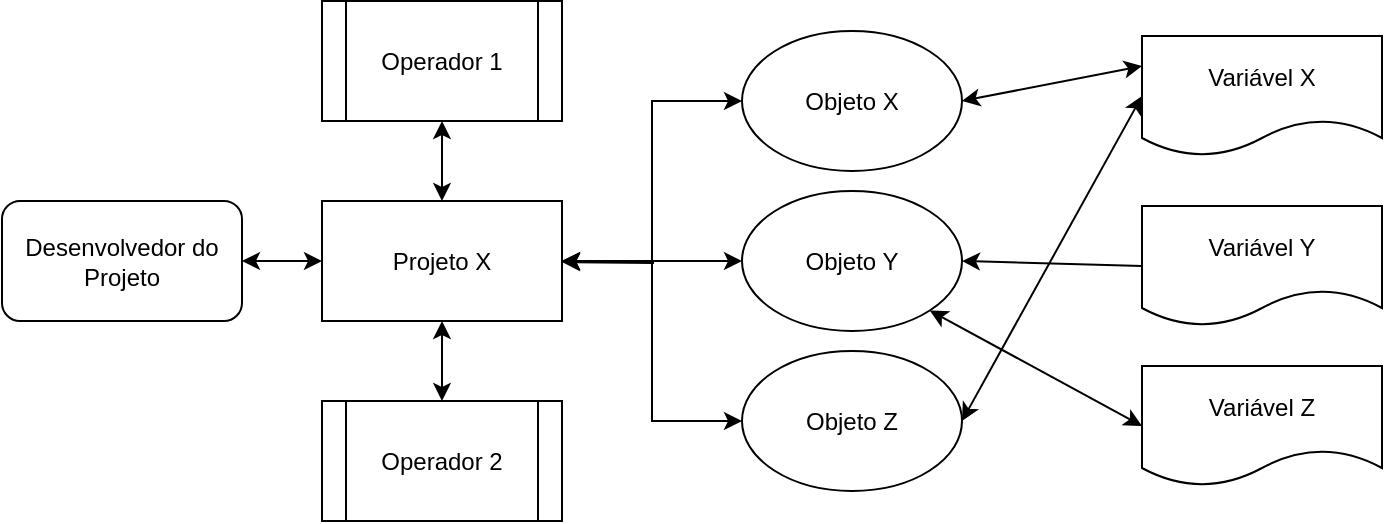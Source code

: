 <mxfile version="10.6.8" type="device"><diagram id="T5E2QIdAxfEeDxsUMjKd" name="Page-1"><mxGraphModel dx="1394" dy="764" grid="1" gridSize="10" guides="1" tooltips="1" connect="1" arrows="1" fold="1" page="1" pageScale="1" pageWidth="827" pageHeight="1169" math="0" shadow="0"><root><mxCell id="0"/><mxCell id="1" parent="0"/><mxCell id="DiL4Hpx-CiZGL-045qyQ-33" style="edgeStyle=orthogonalEdgeStyle;rounded=0;orthogonalLoop=1;jettySize=auto;html=1;exitX=1;exitY=0.5;exitDx=0;exitDy=0;entryX=0;entryY=0.5;entryDx=0;entryDy=0;startArrow=classic;startFill=1;" edge="1" parent="1" source="DiL4Hpx-CiZGL-045qyQ-1" target="DiL4Hpx-CiZGL-045qyQ-2"><mxGeometry relative="1" as="geometry"/></mxCell><mxCell id="DiL4Hpx-CiZGL-045qyQ-1" value="Projeto X" style="rounded=0;whiteSpace=wrap;html=1;" vertex="1" parent="1"><mxGeometry x="200" y="147.5" width="120" height="60" as="geometry"/></mxCell><mxCell id="DiL4Hpx-CiZGL-045qyQ-2" value="Objeto X" style="ellipse;whiteSpace=wrap;html=1;" vertex="1" parent="1"><mxGeometry x="410" y="62.5" width="110" height="70" as="geometry"/></mxCell><mxCell id="DiL4Hpx-CiZGL-045qyQ-36" style="edgeStyle=orthogonalEdgeStyle;rounded=0;orthogonalLoop=1;jettySize=auto;html=1;exitX=0;exitY=0.5;exitDx=0;exitDy=0;startArrow=classic;startFill=1;" edge="1" parent="1" source="DiL4Hpx-CiZGL-045qyQ-3"><mxGeometry relative="1" as="geometry"><mxPoint x="320" y="178" as="targetPoint"/></mxGeometry></mxCell><mxCell id="DiL4Hpx-CiZGL-045qyQ-3" value="Objeto Y" style="ellipse;whiteSpace=wrap;html=1;" vertex="1" parent="1"><mxGeometry x="410" y="142.5" width="110" height="70" as="geometry"/></mxCell><mxCell id="DiL4Hpx-CiZGL-045qyQ-34" style="edgeStyle=orthogonalEdgeStyle;rounded=0;orthogonalLoop=1;jettySize=auto;html=1;exitX=0;exitY=0.5;exitDx=0;exitDy=0;entryX=1;entryY=0.5;entryDx=0;entryDy=0;startArrow=classic;startFill=1;" edge="1" parent="1" source="DiL4Hpx-CiZGL-045qyQ-4" target="DiL4Hpx-CiZGL-045qyQ-1"><mxGeometry relative="1" as="geometry"/></mxCell><mxCell id="DiL4Hpx-CiZGL-045qyQ-4" value="Objeto Z" style="ellipse;whiteSpace=wrap;html=1;" vertex="1" parent="1"><mxGeometry x="410" y="222.5" width="110" height="70" as="geometry"/></mxCell><mxCell id="DiL4Hpx-CiZGL-045qyQ-6" value="Variável X" style="shape=document;whiteSpace=wrap;html=1;boundedLbl=1;" vertex="1" parent="1"><mxGeometry x="610" y="65" width="120" height="60" as="geometry"/></mxCell><mxCell id="DiL4Hpx-CiZGL-045qyQ-9" value="Variável Y" style="shape=document;whiteSpace=wrap;html=1;boundedLbl=1;" vertex="1" parent="1"><mxGeometry x="610" y="150" width="120" height="60" as="geometry"/></mxCell><mxCell id="DiL4Hpx-CiZGL-045qyQ-10" value="Variável Z" style="shape=document;whiteSpace=wrap;html=1;boundedLbl=1;" vertex="1" parent="1"><mxGeometry x="610" y="230" width="120" height="60" as="geometry"/></mxCell><mxCell id="DiL4Hpx-CiZGL-045qyQ-14" value="" style="endArrow=classic;html=1;exitX=0;exitY=0.25;exitDx=0;exitDy=0;entryX=1;entryY=0.5;entryDx=0;entryDy=0;startArrow=classic;startFill=1;" edge="1" parent="1" source="DiL4Hpx-CiZGL-045qyQ-6" target="DiL4Hpx-CiZGL-045qyQ-2"><mxGeometry width="50" height="50" relative="1" as="geometry"><mxPoint x="200" y="362.5" as="sourcePoint"/><mxPoint x="250" y="312.5" as="targetPoint"/></mxGeometry></mxCell><mxCell id="DiL4Hpx-CiZGL-045qyQ-16" value="" style="endArrow=classic;html=1;exitX=0;exitY=0.5;exitDx=0;exitDy=0;entryX=1;entryY=0.5;entryDx=0;entryDy=0;startArrow=classic;startFill=1;" edge="1" parent="1" source="DiL4Hpx-CiZGL-045qyQ-6" target="DiL4Hpx-CiZGL-045qyQ-4"><mxGeometry width="50" height="50" relative="1" as="geometry"><mxPoint x="200" y="362.5" as="sourcePoint"/><mxPoint x="250" y="312.5" as="targetPoint"/></mxGeometry></mxCell><mxCell id="DiL4Hpx-CiZGL-045qyQ-17" value="" style="endArrow=classic;html=1;exitX=0;exitY=0.5;exitDx=0;exitDy=0;entryX=1;entryY=0.5;entryDx=0;entryDy=0;" edge="1" parent="1" source="DiL4Hpx-CiZGL-045qyQ-9" target="DiL4Hpx-CiZGL-045qyQ-3"><mxGeometry width="50" height="50" relative="1" as="geometry"><mxPoint x="200" y="362.5" as="sourcePoint"/><mxPoint x="250" y="312.5" as="targetPoint"/></mxGeometry></mxCell><mxCell id="DiL4Hpx-CiZGL-045qyQ-18" value="" style="endArrow=classic;html=1;exitX=0;exitY=0.5;exitDx=0;exitDy=0;entryX=1;entryY=1;entryDx=0;entryDy=0;startArrow=classic;startFill=1;" edge="1" parent="1" source="DiL4Hpx-CiZGL-045qyQ-10" target="DiL4Hpx-CiZGL-045qyQ-3"><mxGeometry width="50" height="50" relative="1" as="geometry"><mxPoint x="200" y="362.5" as="sourcePoint"/><mxPoint x="250" y="312.5" as="targetPoint"/></mxGeometry></mxCell><mxCell id="DiL4Hpx-CiZGL-045qyQ-19" value="Operador 1" style="shape=process;whiteSpace=wrap;html=1;backgroundOutline=1;" vertex="1" parent="1"><mxGeometry x="200" y="47.5" width="120" height="60" as="geometry"/></mxCell><mxCell id="DiL4Hpx-CiZGL-045qyQ-20" value="Operador 2" style="shape=process;whiteSpace=wrap;html=1;backgroundOutline=1;" vertex="1" parent="1"><mxGeometry x="200" y="247.5" width="120" height="60" as="geometry"/></mxCell><mxCell id="DiL4Hpx-CiZGL-045qyQ-27" value="Desenvolvedor do Projeto" style="rounded=1;whiteSpace=wrap;html=1;" vertex="1" parent="1"><mxGeometry x="40" y="147.5" width="120" height="60" as="geometry"/></mxCell><mxCell id="DiL4Hpx-CiZGL-045qyQ-29" value="" style="endArrow=classic;startArrow=classic;html=1;entryX=0.5;entryY=1;entryDx=0;entryDy=0;exitX=0.5;exitY=0;exitDx=0;exitDy=0;" edge="1" parent="1" source="DiL4Hpx-CiZGL-045qyQ-1" target="DiL4Hpx-CiZGL-045qyQ-19"><mxGeometry width="50" height="50" relative="1" as="geometry"><mxPoint x="40" y="380" as="sourcePoint"/><mxPoint x="90" y="330" as="targetPoint"/></mxGeometry></mxCell><mxCell id="DiL4Hpx-CiZGL-045qyQ-30" value="" style="endArrow=classic;startArrow=classic;html=1;entryX=0.5;entryY=1;entryDx=0;entryDy=0;exitX=0.5;exitY=0;exitDx=0;exitDy=0;" edge="1" parent="1" source="DiL4Hpx-CiZGL-045qyQ-20" target="DiL4Hpx-CiZGL-045qyQ-1"><mxGeometry width="50" height="50" relative="1" as="geometry"><mxPoint x="40" y="380" as="sourcePoint"/><mxPoint x="90" y="330" as="targetPoint"/></mxGeometry></mxCell><mxCell id="DiL4Hpx-CiZGL-045qyQ-31" value="" style="endArrow=classic;startArrow=classic;html=1;entryX=0;entryY=0.5;entryDx=0;entryDy=0;exitX=1;exitY=0.5;exitDx=0;exitDy=0;" edge="1" parent="1" source="DiL4Hpx-CiZGL-045qyQ-27" target="DiL4Hpx-CiZGL-045qyQ-1"><mxGeometry width="50" height="50" relative="1" as="geometry"><mxPoint x="40" y="380" as="sourcePoint"/><mxPoint x="90" y="330" as="targetPoint"/></mxGeometry></mxCell></root></mxGraphModel></diagram></mxfile>